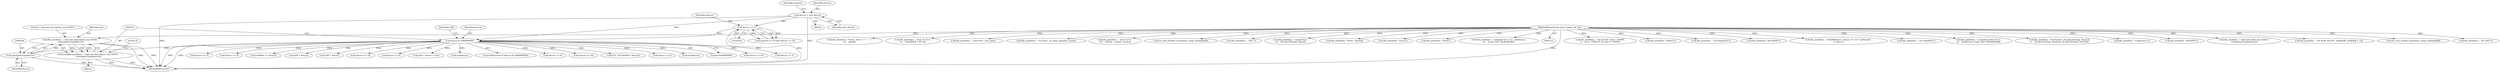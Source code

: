 digraph "0_file_b4c01141e5367f247b84dcaf6aefbb4e741842b8@pointer" {
"1000204" [label="(Call,file_printf(ms, \", bad note description size 0x%lx\",\n \t\t(unsigned long)descsz))"];
"1000117" [label="(MethodParameterIn,struct magic_set *ms)"];
"1000207" [label="(Call,(unsigned long)descsz)"];
"1000198" [label="(Call,descsz & 0x80000000)"];
"1000163" [label="(Call,descsz = xnh_descsz)"];
"1000171" [label="(Call,descsz == 0)"];
"1000202" [label="(Call,(void)file_printf(ms, \", bad note description size 0x%lx\",\n \t\t(unsigned long)descsz))"];
"1001237" [label="(MethodReturn,RET)"];
"1000839" [label="(Call,file_printf(ms, \" %d.%d.%d\", desc / 100000,\n\t\t    desc / 10000 % 10, desc % 10000))"];
"1000198" [label="(Call,descsz & 0x80000000)"];
"1000197" [label="(ControlStructure,if (descsz & 0x80000000))"];
"1000373" [label="(Call,file_printf(ms, \"Solaris\"))"];
"1000814" [label="(Call,file_printf(ms, \", for DragonFly\"))"];
"1000202" [label="(Call,(void)file_printf(ms, \", bad note description size 0x%lx\",\n \t\t(unsigned long)descsz))"];
"1000163" [label="(Call,descsz = xnh_descsz)"];
"1000768" [label="(Call,descsz == 4)"];
"1000384" [label="(Call,file_printf(ms, \"kFreeBSD\"))"];
"1000475" [label="(Call,file_printf(ms, \", BuildID[%s]=\", descsz == 16 ? \"md5/uuid\" :\n\t\t\"sha1\"))"];
"1000774" [label="(Call,file_printf(ms, \", for OpenBSD\"))"];
"1000201" [label="(Block,)"];
"1000679" [label="(Call,file_printf(ms, \", compiler model: %.*s\",\n\t\t\t    (int)descsz, (const char *)&nbuf[doff]))"];
"1000415" [label="(Call,file_printf(ms, \" %d.%d.%d\", elf_getu32(swap, desc[1]),\n\t\t    elf_getu32(swap, desc[2]), elf_getu32(swap, desc[3])))"];
"1000317" [label="(Call,descsz == 16)"];
"1000213" [label="(Identifier,noff)"];
"1000406" [label="(Call,file_printf(ms, \"<unknown>\"))"];
"1000199" [label="(Identifier,descsz)"];
"1000395" [label="(Call,file_printf(ms, \"kNetBSD\"))"];
"1000204" [label="(Call,file_printf(ms, \", bad note description size 0x%lx\",\n \t\t(unsigned long)descsz))"];
"1000232" [label="(Call,ELF_ALIGN(doff + descsz))"];
"1000189" [label="(Call,file_printf(ms, \", bad note name size 0x%lx\",\n \t\t(unsigned long)namesz))"];
"1000286" [label="(Call,file_printf(ms, \", for SuSE %d.%d\", nbuf[doff], nbuf[doff + 1]))"];
"1000642" [label="(Call,do_note_netbsd_version(ms, swap, &nbuf[doff]))"];
"1000542" [label="(Call,descsz == 4)"];
"1000209" [label="(Identifier,descsz)"];
"1000682" [label="(Call,(int)descsz)"];
"1000125" [label="(Block,)"];
"1000334" [label="(Call,file_printf(ms, \", for GNU/\"))"];
"1000211" [label="(Literal,0)"];
"1000165" [label="(Identifier,xnh_descsz)"];
"1000200" [label="(Literal,0x80000000)"];
"1000602" [label="(Call,file_printf(ms, \"%s%s\", did++ ? \",\" : \"\",\n\t\t\t    pax[i]))"];
"1000464" [label="(Call,descsz == 16)"];
"1000205" [label="(Identifier,ms)"];
"1000167" [label="(Call,(namesz == 0) && (descsz == 0))"];
"1000206" [label="(Literal,\", bad note description size 0x%lx\")"];
"1000988" [label="(Call,file_printf(ms, \", from '%.31s'\",\n\t\t\t    &nbuf[doff + 0x7c]))"];
"1000699" [label="(Call,file_printf(ms, \", note=%u\", xnh_type))"];
"1000282" [label="(Call,descsz == 2)"];
"1000962" [label="(Call,file_printf(ms, \", %s-style\", os_style_names[os_style]))"];
"1000169" [label="(Identifier,namesz)"];
"1000807" [label="(Call,descsz == 4)"];
"1000164" [label="(Identifier,descsz)"];
"1000731" [label="(Call,descsz == 4)"];
"1001214" [label="(Call,file_printf(ms, \", from '%.*s'\",\n\t\t\t\t    (int)(cp - cname), cname))"];
"1000172" [label="(Identifier,descsz)"];
"1001093" [label="(Call,reloffset >= descsz)"];
"1000173" [label="(Literal,0)"];
"1000735" [label="(Call,do_note_freebsd_version(ms, swap, &nbuf[doff]))"];
"1000233" [label="(Call,doff + descsz)"];
"1000238" [label="(Call,doff + descsz)"];
"1000573" [label="(Call,file_printf(ms, \", PaX: \"))"];
"1001016" [label="(Call,file_printf(ms, \" (signal %u)\",\n\t\t\t    elf_getu32(swap, signo)))"];
"1000508" [label="(Call,file_printf(ms, \"%02x\", desc[i]))"];
"1000479" [label="(Call,descsz == 16)"];
"1000638" [label="(Call,descsz == 4)"];
"1000207" [label="(Call,(unsigned long)descsz)"];
"1000237" [label="(Call,doff + descsz > size)"];
"1000351" [label="(Call,file_printf(ms, \"Linux\"))"];
"1000171" [label="(Call,descsz == 0)"];
"1000362" [label="(Call,file_printf(ms, \"Hurd\"))"];
"1000662" [label="(Call,(int)descsz)"];
"1000659" [label="(Call,file_printf(ms, \", compiled for: %.*s\", (int)descsz,\n\t\t\t    (const char *)&nbuf[doff]))"];
"1000117" [label="(MethodParameterIn,struct magic_set *ms)"];
"1000204" -> "1000202"  [label="AST: "];
"1000204" -> "1000207"  [label="CFG: "];
"1000205" -> "1000204"  [label="AST: "];
"1000206" -> "1000204"  [label="AST: "];
"1000207" -> "1000204"  [label="AST: "];
"1000202" -> "1000204"  [label="CFG: "];
"1000204" -> "1001237"  [label="DDG: "];
"1000204" -> "1001237"  [label="DDG: "];
"1000204" -> "1000202"  [label="DDG: "];
"1000204" -> "1000202"  [label="DDG: "];
"1000204" -> "1000202"  [label="DDG: "];
"1000117" -> "1000204"  [label="DDG: "];
"1000207" -> "1000204"  [label="DDG: "];
"1000117" -> "1000116"  [label="AST: "];
"1000117" -> "1001237"  [label="DDG: "];
"1000117" -> "1000189"  [label="DDG: "];
"1000117" -> "1000286"  [label="DDG: "];
"1000117" -> "1000334"  [label="DDG: "];
"1000117" -> "1000351"  [label="DDG: "];
"1000117" -> "1000362"  [label="DDG: "];
"1000117" -> "1000373"  [label="DDG: "];
"1000117" -> "1000384"  [label="DDG: "];
"1000117" -> "1000395"  [label="DDG: "];
"1000117" -> "1000406"  [label="DDG: "];
"1000117" -> "1000415"  [label="DDG: "];
"1000117" -> "1000475"  [label="DDG: "];
"1000117" -> "1000508"  [label="DDG: "];
"1000117" -> "1000573"  [label="DDG: "];
"1000117" -> "1000602"  [label="DDG: "];
"1000117" -> "1000642"  [label="DDG: "];
"1000117" -> "1000659"  [label="DDG: "];
"1000117" -> "1000679"  [label="DDG: "];
"1000117" -> "1000699"  [label="DDG: "];
"1000117" -> "1000735"  [label="DDG: "];
"1000117" -> "1000774"  [label="DDG: "];
"1000117" -> "1000814"  [label="DDG: "];
"1000117" -> "1000839"  [label="DDG: "];
"1000117" -> "1000962"  [label="DDG: "];
"1000117" -> "1000988"  [label="DDG: "];
"1000117" -> "1001016"  [label="DDG: "];
"1000117" -> "1001214"  [label="DDG: "];
"1000207" -> "1000209"  [label="CFG: "];
"1000208" -> "1000207"  [label="AST: "];
"1000209" -> "1000207"  [label="AST: "];
"1000207" -> "1001237"  [label="DDG: "];
"1000198" -> "1000207"  [label="DDG: "];
"1000198" -> "1000197"  [label="AST: "];
"1000198" -> "1000200"  [label="CFG: "];
"1000199" -> "1000198"  [label="AST: "];
"1000200" -> "1000198"  [label="AST: "];
"1000203" -> "1000198"  [label="CFG: "];
"1000213" -> "1000198"  [label="CFG: "];
"1000198" -> "1001237"  [label="DDG: "];
"1000198" -> "1001237"  [label="DDG: "];
"1000163" -> "1000198"  [label="DDG: "];
"1000171" -> "1000198"  [label="DDG: "];
"1000198" -> "1000232"  [label="DDG: "];
"1000198" -> "1000233"  [label="DDG: "];
"1000198" -> "1000237"  [label="DDG: "];
"1000198" -> "1000238"  [label="DDG: "];
"1000198" -> "1000282"  [label="DDG: "];
"1000198" -> "1000317"  [label="DDG: "];
"1000198" -> "1000464"  [label="DDG: "];
"1000198" -> "1000479"  [label="DDG: "];
"1000198" -> "1000542"  [label="DDG: "];
"1000198" -> "1000638"  [label="DDG: "];
"1000198" -> "1000662"  [label="DDG: "];
"1000198" -> "1000682"  [label="DDG: "];
"1000198" -> "1000731"  [label="DDG: "];
"1000198" -> "1000768"  [label="DDG: "];
"1000198" -> "1000807"  [label="DDG: "];
"1000198" -> "1001093"  [label="DDG: "];
"1000163" -> "1000125"  [label="AST: "];
"1000163" -> "1000165"  [label="CFG: "];
"1000164" -> "1000163"  [label="AST: "];
"1000165" -> "1000163"  [label="AST: "];
"1000169" -> "1000163"  [label="CFG: "];
"1000163" -> "1001237"  [label="DDG: "];
"1000163" -> "1001237"  [label="DDG: "];
"1000163" -> "1000171"  [label="DDG: "];
"1000171" -> "1000167"  [label="AST: "];
"1000171" -> "1000173"  [label="CFG: "];
"1000172" -> "1000171"  [label="AST: "];
"1000173" -> "1000171"  [label="AST: "];
"1000167" -> "1000171"  [label="CFG: "];
"1000171" -> "1001237"  [label="DDG: "];
"1000171" -> "1000167"  [label="DDG: "];
"1000171" -> "1000167"  [label="DDG: "];
"1000202" -> "1000201"  [label="AST: "];
"1000203" -> "1000202"  [label="AST: "];
"1000211" -> "1000202"  [label="CFG: "];
"1000202" -> "1001237"  [label="DDG: "];
"1000202" -> "1001237"  [label="DDG: "];
}
